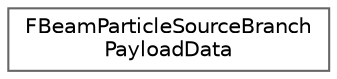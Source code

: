 digraph "Graphical Class Hierarchy"
{
 // INTERACTIVE_SVG=YES
 // LATEX_PDF_SIZE
  bgcolor="transparent";
  edge [fontname=Helvetica,fontsize=10,labelfontname=Helvetica,labelfontsize=10];
  node [fontname=Helvetica,fontsize=10,shape=box,height=0.2,width=0.4];
  rankdir="LR";
  Node0 [id="Node000000",label="FBeamParticleSourceBranch\lPayloadData",height=0.2,width=0.4,color="grey40", fillcolor="white", style="filled",URL="$d1/d92/structFBeamParticleSourceBranchPayloadData.html",tooltip="Particle Source Branch Payload."];
}
